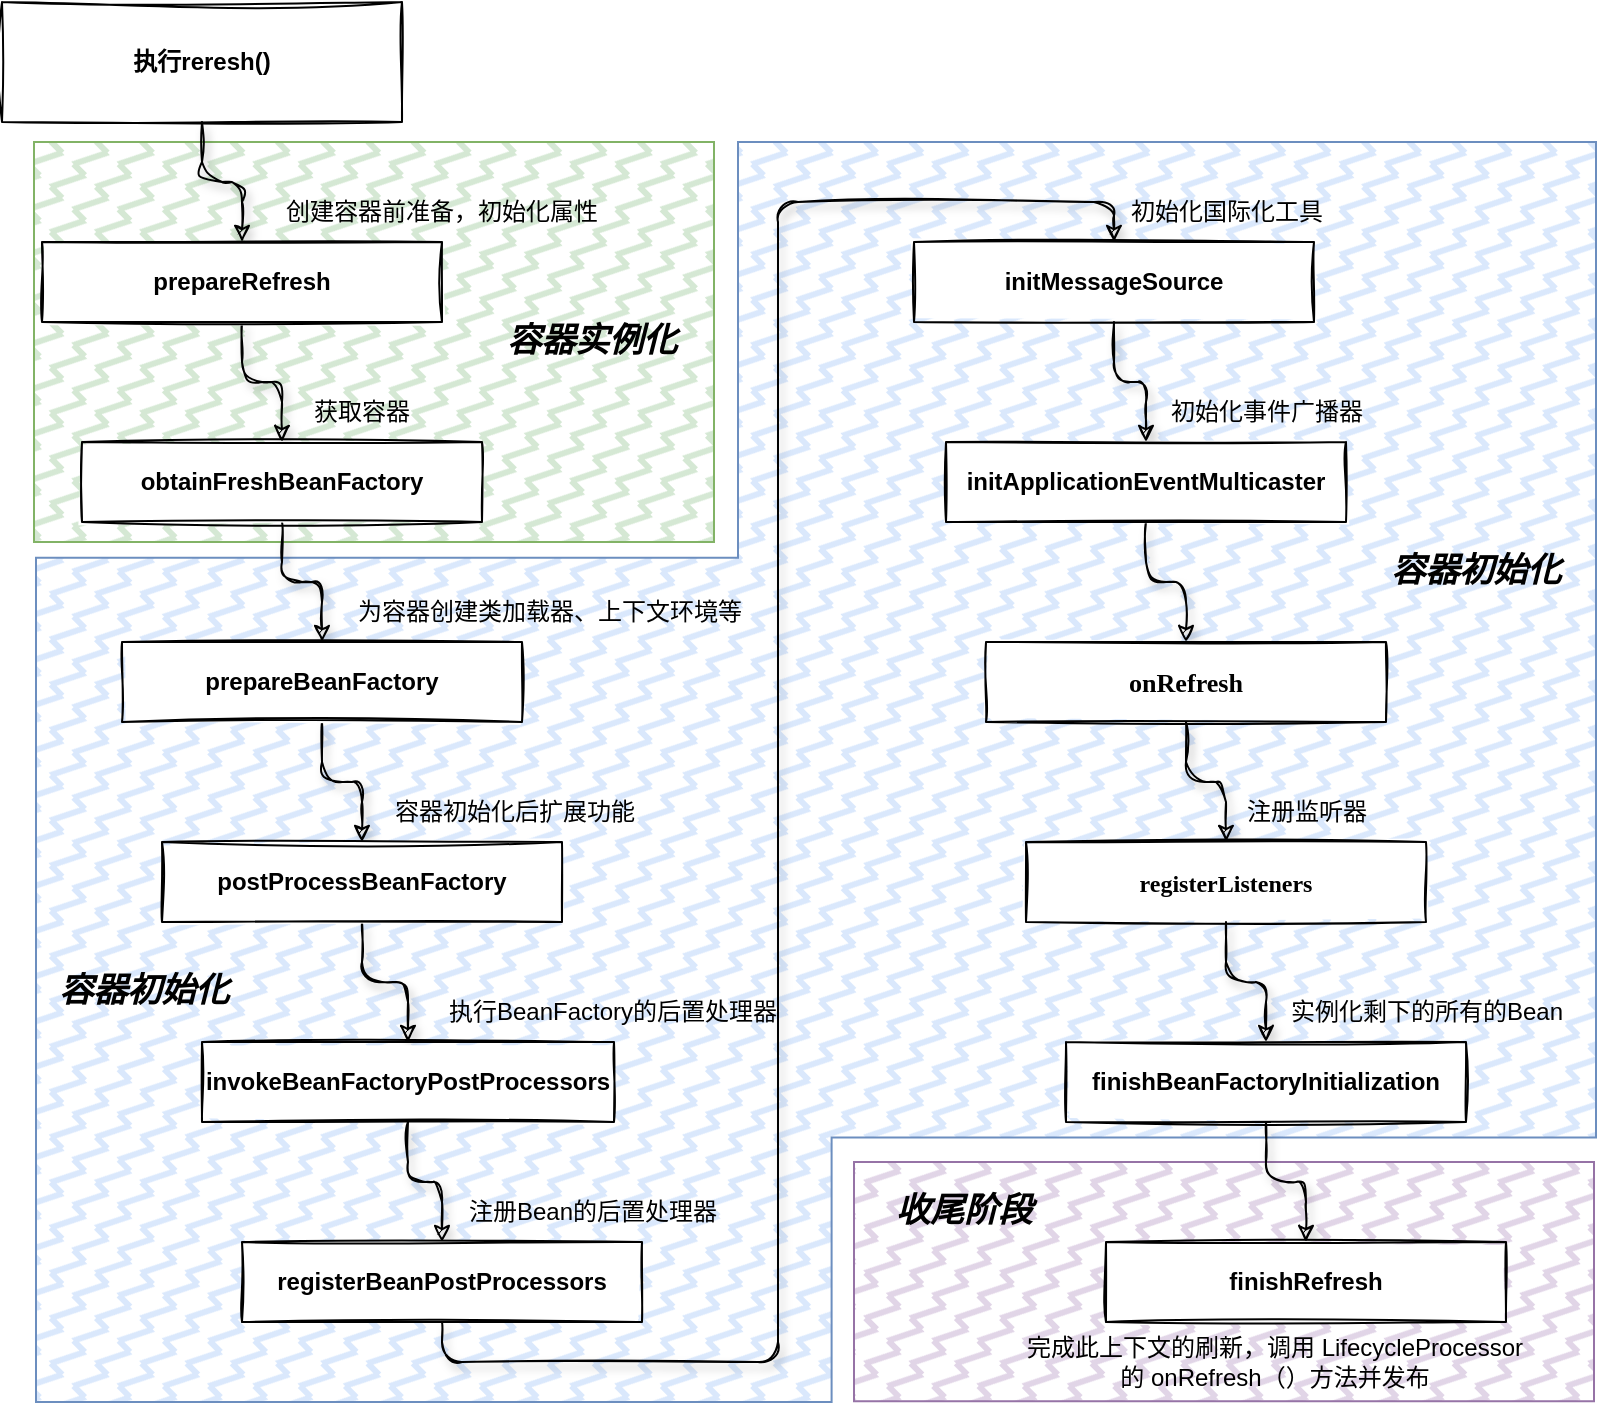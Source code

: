 <mxfile version="20.8.20" type="github">
  <diagram name="第 1 页" id="iqlMl0wmlH5SdkSsl21b">
    <mxGraphModel dx="1434" dy="764" grid="1" gridSize="10" guides="1" tooltips="1" connect="1" arrows="1" fold="1" page="1" pageScale="1" pageWidth="827" pageHeight="1169" math="0" shadow="0">
      <root>
        <mxCell id="0" />
        <mxCell id="1" parent="0" />
        <mxCell id="pWfocdxztDSID4WqnlSQ-4" value="" style="verticalLabelPosition=bottom;verticalAlign=top;html=1;shape=mxgraph.basic.polygon;polyCoords=[[0.25,0],[0.75,0],[1,0],[1,0.92],[0.75,0.92],[0.25,0.92],[0,0.92],[0,0]];polyline=0;rounded=0;shadow=0;glass=0;labelBackgroundColor=none;labelBorderColor=none;sketch=0;fillStyle=zigzag-line;fillColor=#e1d5e7;strokeColor=#9673a6;" parent="1" vertex="1">
          <mxGeometry x="450" y="640" width="370" height="130" as="geometry" />
        </mxCell>
        <mxCell id="pWfocdxztDSID4WqnlSQ-3" value="" style="verticalLabelPosition=bottom;verticalAlign=top;html=1;shape=mxgraph.basic.polygon;polyCoords=[[0.45,0.33],[0.45,0],[1,0],[1,0.79],[0.51,0.79],[0.51,1],[0,1],[0,0.33]];polyline=0;rounded=0;shadow=0;glass=0;labelBackgroundColor=none;labelBorderColor=none;sketch=0;fillStyle=zigzag-line;fillColor=#dae8fc;strokeColor=#6c8ebf;" parent="1" vertex="1">
          <mxGeometry x="41" y="130" width="780" height="630" as="geometry" />
        </mxCell>
        <mxCell id="pWfocdxztDSID4WqnlSQ-2" value="" style="verticalLabelPosition=bottom;verticalAlign=top;html=1;shape=mxgraph.basic.polygon;polyCoords=[[0.25,0],[0.75,0],[1,0],[1,1],[0.74,1],[0.25,1],[0,1],[0,0]];polyline=0;rounded=0;shadow=0;glass=0;labelBackgroundColor=none;labelBorderColor=none;fillStyle=zigzag-line;fillColor=#d5e8d4;strokeColor=#82b366;" parent="1" vertex="1">
          <mxGeometry x="40" y="130" width="340" height="200" as="geometry" />
        </mxCell>
        <mxCell id="-Pm3HfS8WUa2qpfIAWIM-27" style="edgeStyle=orthogonalEdgeStyle;rounded=1;orthogonalLoop=1;jettySize=auto;html=1;exitX=0.5;exitY=1;exitDx=0;exitDy=0;fontColor=#000000;labelBackgroundColor=none;sketch=1;curveFitting=1;jiggle=2;shadow=1;" parent="1" source="-Pm3HfS8WUa2qpfIAWIM-1" target="-Pm3HfS8WUa2qpfIAWIM-2" edge="1">
          <mxGeometry relative="1" as="geometry" />
        </mxCell>
        <mxCell id="-Pm3HfS8WUa2qpfIAWIM-1" value="执行reresh()" style="rounded=0;whiteSpace=wrap;html=1;sketch=1;curveFitting=1;jiggle=2;fontStyle=1" parent="1" vertex="1">
          <mxGeometry x="24" y="60" width="200" height="60" as="geometry" />
        </mxCell>
        <mxCell id="-Pm3HfS8WUa2qpfIAWIM-28" style="edgeStyle=orthogonalEdgeStyle;rounded=1;sketch=1;orthogonalLoop=1;jettySize=auto;html=1;exitX=0.5;exitY=1;exitDx=0;exitDy=0;entryX=0.5;entryY=0;entryDx=0;entryDy=0;shadow=1;labelBackgroundColor=none;fontColor=#000000;" parent="1" source="-Pm3HfS8WUa2qpfIAWIM-2" target="-Pm3HfS8WUa2qpfIAWIM-4" edge="1">
          <mxGeometry relative="1" as="geometry" />
        </mxCell>
        <mxCell id="-Pm3HfS8WUa2qpfIAWIM-2" value="prepareRefresh" style="rounded=0;whiteSpace=wrap;html=1;sketch=1;fontStyle=1" parent="1" vertex="1">
          <mxGeometry x="44" y="180" width="200" height="40" as="geometry" />
        </mxCell>
        <mxCell id="-Pm3HfS8WUa2qpfIAWIM-29" style="edgeStyle=orthogonalEdgeStyle;rounded=1;sketch=1;orthogonalLoop=1;jettySize=auto;html=1;exitX=0.5;exitY=1;exitDx=0;exitDy=0;entryX=0.5;entryY=0;entryDx=0;entryDy=0;shadow=1;labelBackgroundColor=none;fontColor=#000000;" parent="1" source="-Pm3HfS8WUa2qpfIAWIM-4" target="-Pm3HfS8WUa2qpfIAWIM-5" edge="1">
          <mxGeometry relative="1" as="geometry" />
        </mxCell>
        <mxCell id="-Pm3HfS8WUa2qpfIAWIM-4" value="obtainFreshBeanFactory" style="rounded=0;whiteSpace=wrap;html=1;sketch=1;fontStyle=1" parent="1" vertex="1">
          <mxGeometry x="64" y="280" width="200" height="40" as="geometry" />
        </mxCell>
        <mxCell id="-Pm3HfS8WUa2qpfIAWIM-30" style="edgeStyle=orthogonalEdgeStyle;rounded=1;sketch=1;orthogonalLoop=1;jettySize=auto;html=1;exitX=0.5;exitY=1;exitDx=0;exitDy=0;entryX=0.5;entryY=0;entryDx=0;entryDy=0;shadow=1;labelBackgroundColor=none;fontColor=#000000;" parent="1" source="-Pm3HfS8WUa2qpfIAWIM-5" target="-Pm3HfS8WUa2qpfIAWIM-6" edge="1">
          <mxGeometry relative="1" as="geometry" />
        </mxCell>
        <mxCell id="-Pm3HfS8WUa2qpfIAWIM-5" value="prepareBeanFactory" style="rounded=0;whiteSpace=wrap;html=1;sketch=1;fontStyle=1" parent="1" vertex="1">
          <mxGeometry x="84" y="380" width="200" height="40" as="geometry" />
        </mxCell>
        <mxCell id="-Pm3HfS8WUa2qpfIAWIM-31" style="edgeStyle=orthogonalEdgeStyle;rounded=1;sketch=1;orthogonalLoop=1;jettySize=auto;html=1;exitX=0.5;exitY=1;exitDx=0;exitDy=0;entryX=0.5;entryY=0;entryDx=0;entryDy=0;shadow=1;labelBackgroundColor=none;fontColor=#000000;" parent="1" source="-Pm3HfS8WUa2qpfIAWIM-6" target="-Pm3HfS8WUa2qpfIAWIM-13" edge="1">
          <mxGeometry relative="1" as="geometry" />
        </mxCell>
        <mxCell id="-Pm3HfS8WUa2qpfIAWIM-6" value="postProcessBeanFactory" style="rounded=0;whiteSpace=wrap;html=1;sketch=1;fontStyle=1" parent="1" vertex="1">
          <mxGeometry x="104" y="480" width="200" height="40" as="geometry" />
        </mxCell>
        <mxCell id="-Pm3HfS8WUa2qpfIAWIM-32" style="edgeStyle=orthogonalEdgeStyle;rounded=1;sketch=1;orthogonalLoop=1;jettySize=auto;html=1;exitX=0.5;exitY=1;exitDx=0;exitDy=0;entryX=0.5;entryY=0;entryDx=0;entryDy=0;shadow=1;labelBackgroundColor=none;fontColor=#000000;" parent="1" source="-Pm3HfS8WUa2qpfIAWIM-13" target="-Pm3HfS8WUa2qpfIAWIM-14" edge="1">
          <mxGeometry relative="1" as="geometry" />
        </mxCell>
        <mxCell id="-Pm3HfS8WUa2qpfIAWIM-13" value="invokeBeanFactoryPostProcessors" style="rounded=0;whiteSpace=wrap;html=1;sketch=1;fontStyle=1" parent="1" vertex="1">
          <mxGeometry x="124" y="580" width="206" height="40" as="geometry" />
        </mxCell>
        <mxCell id="-Pm3HfS8WUa2qpfIAWIM-33" style="edgeStyle=orthogonalEdgeStyle;rounded=1;sketch=1;orthogonalLoop=1;jettySize=auto;html=1;exitX=0.5;exitY=1;exitDx=0;exitDy=0;entryX=0.5;entryY=0;entryDx=0;entryDy=0;shadow=1;labelBackgroundColor=none;fontColor=#000000;" parent="1" source="-Pm3HfS8WUa2qpfIAWIM-14" target="-Pm3HfS8WUa2qpfIAWIM-15" edge="1">
          <mxGeometry relative="1" as="geometry" />
        </mxCell>
        <mxCell id="-Pm3HfS8WUa2qpfIAWIM-14" value="registerBeanPostProcessors" style="rounded=0;whiteSpace=wrap;html=1;sketch=1;fontStyle=1" parent="1" vertex="1">
          <mxGeometry x="144" y="680" width="200" height="40" as="geometry" />
        </mxCell>
        <mxCell id="-Pm3HfS8WUa2qpfIAWIM-34" style="edgeStyle=orthogonalEdgeStyle;rounded=1;sketch=1;orthogonalLoop=1;jettySize=auto;html=1;exitX=0.5;exitY=1;exitDx=0;exitDy=0;entryX=0.5;entryY=0;entryDx=0;entryDy=0;shadow=1;labelBackgroundColor=none;fontColor=#000000;" parent="1" source="-Pm3HfS8WUa2qpfIAWIM-15" target="-Pm3HfS8WUa2qpfIAWIM-16" edge="1">
          <mxGeometry relative="1" as="geometry" />
        </mxCell>
        <mxCell id="-Pm3HfS8WUa2qpfIAWIM-15" value="initMessageSource" style="rounded=0;whiteSpace=wrap;html=1;sketch=1;fontStyle=1" parent="1" vertex="1">
          <mxGeometry x="480" y="180" width="200" height="40" as="geometry" />
        </mxCell>
        <mxCell id="-Pm3HfS8WUa2qpfIAWIM-35" style="edgeStyle=orthogonalEdgeStyle;rounded=1;sketch=1;orthogonalLoop=1;jettySize=auto;html=1;exitX=0.5;exitY=1;exitDx=0;exitDy=0;shadow=1;labelBackgroundColor=none;fontColor=#000000;" parent="1" source="-Pm3HfS8WUa2qpfIAWIM-16" target="-Pm3HfS8WUa2qpfIAWIM-17" edge="1">
          <mxGeometry relative="1" as="geometry" />
        </mxCell>
        <mxCell id="-Pm3HfS8WUa2qpfIAWIM-16" value="initApplicationEventMulticaster" style="rounded=0;whiteSpace=wrap;html=1;sketch=1;fontStyle=1" parent="1" vertex="1">
          <mxGeometry x="496" y="280" width="200" height="40" as="geometry" />
        </mxCell>
        <mxCell id="-Pm3HfS8WUa2qpfIAWIM-36" style="edgeStyle=orthogonalEdgeStyle;rounded=1;sketch=1;orthogonalLoop=1;jettySize=auto;html=1;exitX=0.5;exitY=1;exitDx=0;exitDy=0;shadow=1;labelBackgroundColor=none;fontColor=#000000;" parent="1" source="-Pm3HfS8WUa2qpfIAWIM-17" target="-Pm3HfS8WUa2qpfIAWIM-18" edge="1">
          <mxGeometry relative="1" as="geometry" />
        </mxCell>
        <mxCell id="-Pm3HfS8WUa2qpfIAWIM-17" value="&lt;pre style=&quot;font-family: &amp;quot;JetBrains Mono&amp;quot;; font-size: 9.8pt;&quot;&gt;onRefresh&lt;/pre&gt;" style="rounded=0;whiteSpace=wrap;html=1;sketch=1;labelBackgroundColor=none;fontColor=#000000;fontStyle=1" parent="1" vertex="1">
          <mxGeometry x="516" y="380" width="200" height="40" as="geometry" />
        </mxCell>
        <mxCell id="-Pm3HfS8WUa2qpfIAWIM-37" style="edgeStyle=orthogonalEdgeStyle;rounded=1;sketch=1;orthogonalLoop=1;jettySize=auto;html=1;exitX=0.5;exitY=1;exitDx=0;exitDy=0;entryX=0.5;entryY=0;entryDx=0;entryDy=0;shadow=1;labelBackgroundColor=none;fontColor=#000000;" parent="1" source="-Pm3HfS8WUa2qpfIAWIM-18" target="-Pm3HfS8WUa2qpfIAWIM-19" edge="1">
          <mxGeometry relative="1" as="geometry" />
        </mxCell>
        <mxCell id="-Pm3HfS8WUa2qpfIAWIM-18" value="&lt;pre style=&quot;&quot;&gt;&lt;font face=&quot;JetBrains Mono&quot;&gt;registerListeners&lt;span style=&quot;color: rgb(169, 183, 198); font-size: 9.8pt;&quot;&gt;&lt;br&gt;&lt;/span&gt;&lt;/font&gt;&lt;/pre&gt;" style="rounded=0;whiteSpace=wrap;html=1;sketch=1;labelBackgroundColor=none;fontStyle=1" parent="1" vertex="1">
          <mxGeometry x="536" y="480" width="200" height="40" as="geometry" />
        </mxCell>
        <mxCell id="-Pm3HfS8WUa2qpfIAWIM-38" style="edgeStyle=orthogonalEdgeStyle;rounded=1;sketch=1;orthogonalLoop=1;jettySize=auto;html=1;exitX=0.5;exitY=1;exitDx=0;exitDy=0;entryX=0.5;entryY=0;entryDx=0;entryDy=0;shadow=1;labelBackgroundColor=none;fontColor=#000000;" parent="1" source="-Pm3HfS8WUa2qpfIAWIM-19" target="-Pm3HfS8WUa2qpfIAWIM-20" edge="1">
          <mxGeometry relative="1" as="geometry" />
        </mxCell>
        <mxCell id="-Pm3HfS8WUa2qpfIAWIM-19" value="finishBeanFactoryInitialization" style="rounded=0;whiteSpace=wrap;html=1;sketch=1;fontStyle=1" parent="1" vertex="1">
          <mxGeometry x="556" y="580" width="200" height="40" as="geometry" />
        </mxCell>
        <mxCell id="-Pm3HfS8WUa2qpfIAWIM-20" value="finishRefresh" style="rounded=0;whiteSpace=wrap;html=1;sketch=1;fontStyle=1" parent="1" vertex="1">
          <mxGeometry x="576" y="680" width="200" height="40" as="geometry" />
        </mxCell>
        <mxCell id="-Pm3HfS8WUa2qpfIAWIM-39" value="获取容器" style="text;html=1;strokeColor=none;fillColor=none;align=center;verticalAlign=middle;whiteSpace=wrap;rounded=0;fontColor=#000000;" parent="1" vertex="1">
          <mxGeometry x="174" y="250" width="60" height="30" as="geometry" />
        </mxCell>
        <mxCell id="-Pm3HfS8WUa2qpfIAWIM-40" value="创建容器前准备，初始化属性" style="text;html=1;strokeColor=none;fillColor=none;align=center;verticalAlign=middle;whiteSpace=wrap;rounded=0;fontColor=#000000;fontStyle=0" parent="1" vertex="1">
          <mxGeometry x="159" y="150" width="170" height="30" as="geometry" />
        </mxCell>
        <mxCell id="-Pm3HfS8WUa2qpfIAWIM-42" value="为容器创建类加载器、上下文环境等" style="text;html=1;strokeColor=none;fillColor=none;align=center;verticalAlign=middle;whiteSpace=wrap;rounded=0;fontColor=#000000;" parent="1" vertex="1">
          <mxGeometry x="190" y="350" width="216" height="30" as="geometry" />
        </mxCell>
        <mxCell id="-Pm3HfS8WUa2qpfIAWIM-44" value="容器初始化后扩展功能" style="text;html=1;align=center;verticalAlign=middle;resizable=0;points=[];autosize=1;strokeColor=none;fillColor=none;fontColor=#000000;" parent="1" vertex="1">
          <mxGeometry x="210" y="450" width="140" height="30" as="geometry" />
        </mxCell>
        <mxCell id="-Pm3HfS8WUa2qpfIAWIM-45" value="执行BeanFactory的后置处理器" style="text;html=1;align=center;verticalAlign=middle;resizable=0;points=[];autosize=1;strokeColor=none;fillColor=none;fontColor=#000000;" parent="1" vertex="1">
          <mxGeometry x="234" y="550" width="190" height="30" as="geometry" />
        </mxCell>
        <mxCell id="-Pm3HfS8WUa2qpfIAWIM-46" value="注册Bean的后置处理器" style="text;html=1;align=center;verticalAlign=middle;resizable=0;points=[];autosize=1;strokeColor=none;fillColor=none;fontColor=#000000;" parent="1" vertex="1">
          <mxGeometry x="244" y="650" width="150" height="30" as="geometry" />
        </mxCell>
        <mxCell id="-Pm3HfS8WUa2qpfIAWIM-47" value="初始化国际化工具" style="text;html=1;align=center;verticalAlign=middle;resizable=0;points=[];autosize=1;strokeColor=none;fillColor=none;fontColor=#000000;" parent="1" vertex="1">
          <mxGeometry x="576" y="150" width="120" height="30" as="geometry" />
        </mxCell>
        <mxCell id="-Pm3HfS8WUa2qpfIAWIM-48" value="初始化事件广播器" style="text;html=1;align=center;verticalAlign=middle;resizable=0;points=[];autosize=1;strokeColor=none;fillColor=none;fontColor=#000000;" parent="1" vertex="1">
          <mxGeometry x="596" y="250" width="120" height="30" as="geometry" />
        </mxCell>
        <mxCell id="-Pm3HfS8WUa2qpfIAWIM-51" value="注册监听器" style="text;html=1;align=center;verticalAlign=middle;resizable=0;points=[];autosize=1;strokeColor=none;fillColor=none;fontColor=#000000;" parent="1" vertex="1">
          <mxGeometry x="636" y="450" width="80" height="30" as="geometry" />
        </mxCell>
        <mxCell id="-Pm3HfS8WUa2qpfIAWIM-52" value="实例化剩下的所有的Bean" style="text;html=1;align=center;verticalAlign=middle;resizable=0;points=[];autosize=1;strokeColor=none;fillColor=none;fontColor=#000000;" parent="1" vertex="1">
          <mxGeometry x="656" y="550" width="160" height="30" as="geometry" />
        </mxCell>
        <mxCell id="-Pm3HfS8WUa2qpfIAWIM-53" value="完成此上下文的刷新，调用 LifecycleProcessor &lt;br&gt;的 onRefresh（）方法并发布" style="text;html=1;align=center;verticalAlign=middle;resizable=0;points=[];autosize=1;strokeColor=none;fillColor=none;fontColor=#000000;" parent="1" vertex="1">
          <mxGeometry x="525" y="720" width="270" height="40" as="geometry" />
        </mxCell>
        <mxCell id="bGt8v3WfayrR1c1Faz1l-1" value="容器实例化" style="text;html=1;strokeColor=none;fillColor=none;align=center;verticalAlign=middle;whiteSpace=wrap;rounded=0;fontColor=#000000;fontStyle=3;fontSize=17;" vertex="1" parent="1">
          <mxGeometry x="269" y="215" width="100" height="30" as="geometry" />
        </mxCell>
        <mxCell id="bGt8v3WfayrR1c1Faz1l-2" value="容器初始化" style="text;html=1;strokeColor=none;fillColor=none;align=center;verticalAlign=middle;whiteSpace=wrap;rounded=0;fontColor=#000000;fontSize=17;fontStyle=3;" vertex="1" parent="1">
          <mxGeometry x="50" y="540" width="90" height="30" as="geometry" />
        </mxCell>
        <mxCell id="bGt8v3WfayrR1c1Faz1l-3" value="容器初始化" style="text;html=1;strokeColor=none;fillColor=none;align=center;verticalAlign=middle;whiteSpace=wrap;rounded=0;fontColor=#000000;fontSize=17;fontStyle=3;" vertex="1" parent="1">
          <mxGeometry x="716" y="330" width="90" height="30" as="geometry" />
        </mxCell>
        <mxCell id="bGt8v3WfayrR1c1Faz1l-4" value="收尾阶段" style="text;html=1;strokeColor=none;fillColor=none;align=center;verticalAlign=middle;whiteSpace=wrap;rounded=0;fontColor=#000000;fontSize=17;fontStyle=3;" vertex="1" parent="1">
          <mxGeometry x="460" y="650" width="90" height="30" as="geometry" />
        </mxCell>
      </root>
    </mxGraphModel>
  </diagram>
</mxfile>
